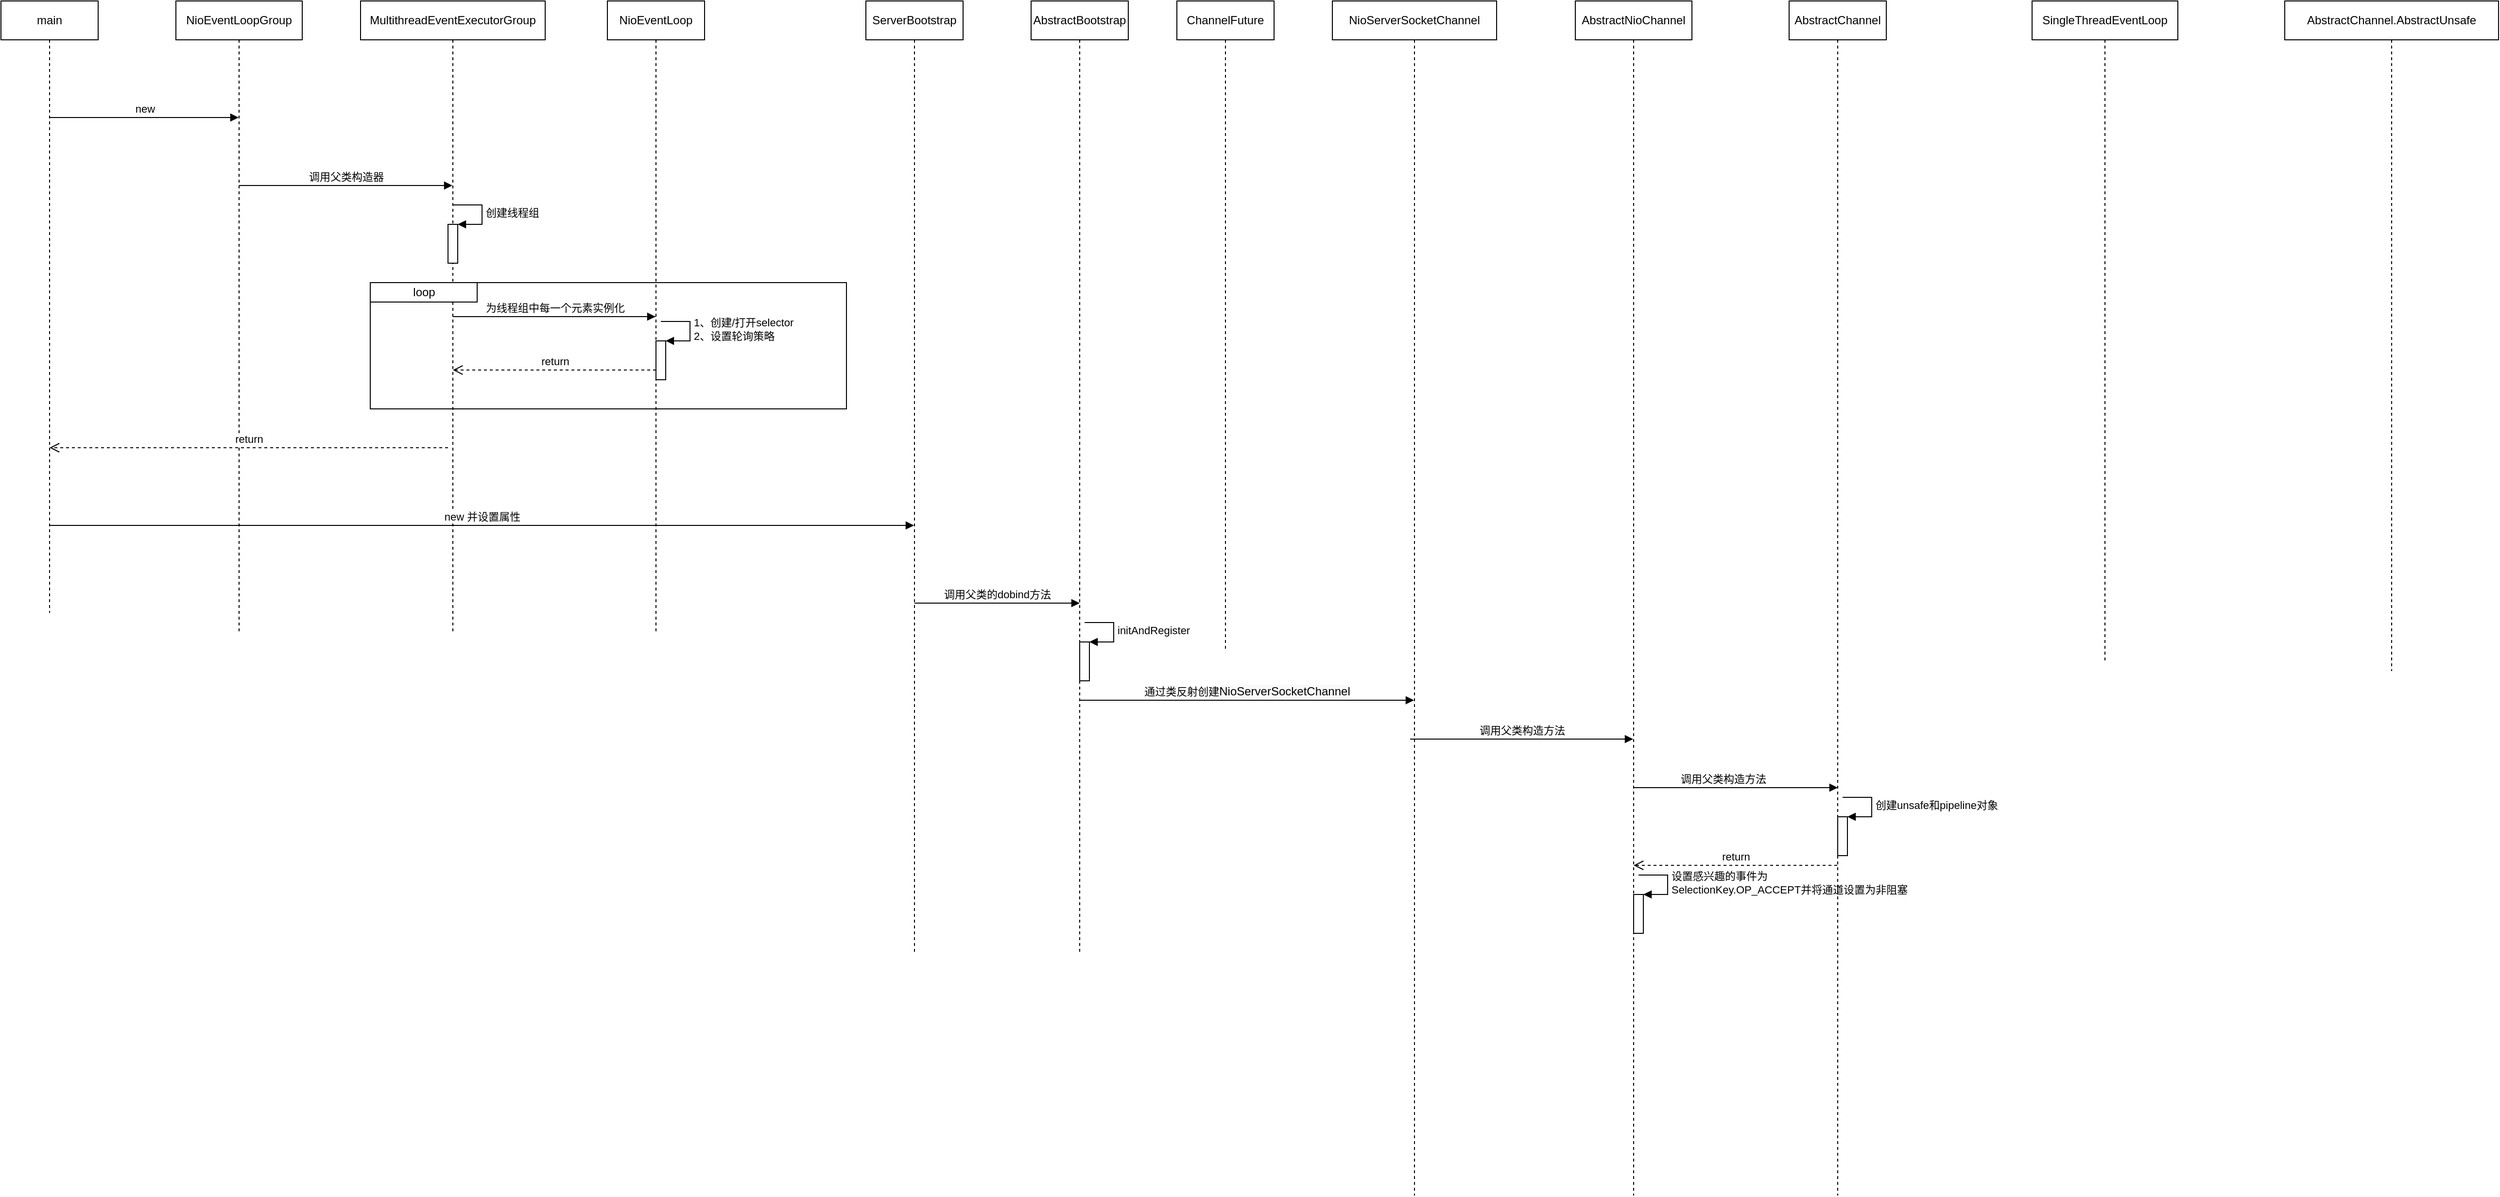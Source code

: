 <mxfile version="20.2.3" type="github" pages="3">
  <diagram id="tIxRO8xajf78YPQee-sz" name="server初始化流程">
    <mxGraphModel dx="2768" dy="1122" grid="1" gridSize="10" guides="1" tooltips="1" connect="1" arrows="1" fold="1" page="1" pageScale="1" pageWidth="827" pageHeight="1169" math="0" shadow="0">
      <root>
        <mxCell id="0" />
        <mxCell id="1" parent="0" />
        <mxCell id="Zc0WpYRjjQa7R1iuoixP-24" value="" style="verticalLabelPosition=bottom;verticalAlign=top;html=1;shape=mxgraph.basic.rect;fillColor2=none;strokeWidth=1;size=20;indent=5;labelBackgroundColor=#1A1A1A;" vertex="1" parent="1">
          <mxGeometry x="120" y="390" width="490" height="130" as="geometry" />
        </mxCell>
        <mxCell id="FBzr9HJSju0Ybb7Xefjj-1" value="main" style="shape=umlLifeline;perimeter=lifelinePerimeter;whiteSpace=wrap;html=1;container=1;collapsible=0;recursiveResize=0;outlineConnect=0;" vertex="1" parent="1">
          <mxGeometry x="-260" y="100" width="100" height="630" as="geometry" />
        </mxCell>
        <mxCell id="FBzr9HJSju0Ybb7Xefjj-2" value="NioEventLoopGroup" style="shape=umlLifeline;perimeter=lifelinePerimeter;whiteSpace=wrap;html=1;container=1;collapsible=0;recursiveResize=0;outlineConnect=0;" vertex="1" parent="1">
          <mxGeometry x="-80" y="100" width="130" height="650" as="geometry" />
        </mxCell>
        <mxCell id="Zc0WpYRjjQa7R1iuoixP-1" value="MultithreadEventExecutorGroup" style="shape=umlLifeline;perimeter=lifelinePerimeter;whiteSpace=wrap;html=1;container=1;collapsible=0;recursiveResize=0;outlineConnect=0;" vertex="1" parent="1">
          <mxGeometry x="110" y="100" width="190" height="650" as="geometry" />
        </mxCell>
        <mxCell id="Zc0WpYRjjQa7R1iuoixP-14" value="" style="html=1;points=[];perimeter=orthogonalPerimeter;labelBackgroundColor=#1A1A1A;" vertex="1" parent="Zc0WpYRjjQa7R1iuoixP-1">
          <mxGeometry x="90" y="230" width="10" height="40" as="geometry" />
        </mxCell>
        <mxCell id="Zc0WpYRjjQa7R1iuoixP-15" value="创建线程组" style="edgeStyle=orthogonalEdgeStyle;html=1;align=left;spacingLeft=2;endArrow=block;rounded=0;entryX=1;entryY=0;" edge="1" target="Zc0WpYRjjQa7R1iuoixP-14" parent="Zc0WpYRjjQa7R1iuoixP-1">
          <mxGeometry relative="1" as="geometry">
            <mxPoint x="95" y="210" as="sourcePoint" />
            <Array as="points">
              <mxPoint x="125" y="210" />
            </Array>
          </mxGeometry>
        </mxCell>
        <mxCell id="Zc0WpYRjjQa7R1iuoixP-26" value="loop" style="verticalLabelPosition=middle;verticalAlign=middle;html=1;shape=mxgraph.basic.rect;fillColor2=none;strokeWidth=1;size=20;indent=5;labelBackgroundColor=#FFFFFF;fontColor=#000000;labelPosition=center;align=center;" vertex="1" parent="Zc0WpYRjjQa7R1iuoixP-1">
          <mxGeometry x="10" y="290" width="110" height="20" as="geometry" />
        </mxCell>
        <mxCell id="Zc0WpYRjjQa7R1iuoixP-27" value="return" style="html=1;verticalAlign=bottom;endArrow=open;dashed=1;endSize=8;rounded=0;fontColor=#000000;" edge="1" parent="Zc0WpYRjjQa7R1iuoixP-1" target="FBzr9HJSju0Ybb7Xefjj-1">
          <mxGeometry relative="1" as="geometry">
            <mxPoint x="90" y="460" as="sourcePoint" />
            <mxPoint x="10" y="460" as="targetPoint" />
            <Array as="points">
              <mxPoint x="-60" y="460" />
            </Array>
          </mxGeometry>
        </mxCell>
        <mxCell id="Zc0WpYRjjQa7R1iuoixP-2" value="NioEventLoop" style="shape=umlLifeline;perimeter=lifelinePerimeter;whiteSpace=wrap;html=1;container=1;collapsible=0;recursiveResize=0;outlineConnect=0;" vertex="1" parent="1">
          <mxGeometry x="364" y="100" width="100" height="650" as="geometry" />
        </mxCell>
        <mxCell id="Zc0WpYRjjQa7R1iuoixP-20" value="" style="html=1;points=[];perimeter=orthogonalPerimeter;labelBackgroundColor=#1A1A1A;" vertex="1" parent="Zc0WpYRjjQa7R1iuoixP-2">
          <mxGeometry x="50" y="350" width="10" height="40" as="geometry" />
        </mxCell>
        <mxCell id="Zc0WpYRjjQa7R1iuoixP-21" value="1、创建/打开selector&lt;br&gt;2、设置轮询策略" style="edgeStyle=orthogonalEdgeStyle;html=1;align=left;spacingLeft=2;endArrow=block;rounded=0;entryX=1;entryY=0;" edge="1" target="Zc0WpYRjjQa7R1iuoixP-20" parent="Zc0WpYRjjQa7R1iuoixP-2">
          <mxGeometry relative="1" as="geometry">
            <mxPoint x="55" y="330" as="sourcePoint" />
            <Array as="points">
              <mxPoint x="85" y="330" />
            </Array>
          </mxGeometry>
        </mxCell>
        <mxCell id="Zc0WpYRjjQa7R1iuoixP-22" value="return" style="html=1;verticalAlign=bottom;endArrow=open;dashed=1;endSize=8;rounded=0;" edge="1" parent="Zc0WpYRjjQa7R1iuoixP-2" target="Zc0WpYRjjQa7R1iuoixP-1">
          <mxGeometry relative="1" as="geometry">
            <mxPoint x="50" y="380" as="sourcePoint" />
            <mxPoint x="-30" y="380" as="targetPoint" />
          </mxGeometry>
        </mxCell>
        <mxCell id="Zc0WpYRjjQa7R1iuoixP-4" value="ServerBootstrap" style="shape=umlLifeline;perimeter=lifelinePerimeter;whiteSpace=wrap;html=1;container=1;collapsible=0;recursiveResize=0;outlineConnect=0;" vertex="1" parent="1">
          <mxGeometry x="630" y="100" width="100" height="980" as="geometry" />
        </mxCell>
        <mxCell id="Zc0WpYRjjQa7R1iuoixP-5" value="ChannelFuture" style="shape=umlLifeline;perimeter=lifelinePerimeter;whiteSpace=wrap;html=1;container=1;collapsible=0;recursiveResize=0;outlineConnect=0;" vertex="1" parent="1">
          <mxGeometry x="950" y="100" width="100" height="670" as="geometry" />
        </mxCell>
        <mxCell id="Zc0WpYRjjQa7R1iuoixP-6" value="NioServerSocketChannel" style="shape=umlLifeline;perimeter=lifelinePerimeter;whiteSpace=wrap;html=1;container=1;collapsible=0;recursiveResize=0;outlineConnect=0;" vertex="1" parent="1">
          <mxGeometry x="1110" y="100" width="169" height="1230" as="geometry" />
        </mxCell>
        <mxCell id="Zc0WpYRjjQa7R1iuoixP-34" value="调用父类构造方法" style="html=1;verticalAlign=bottom;endArrow=block;rounded=0;" edge="1" parent="Zc0WpYRjjQa7R1iuoixP-6" target="Zc0WpYRjjQa7R1iuoixP-7">
          <mxGeometry width="80" relative="1" as="geometry">
            <mxPoint x="80" y="760" as="sourcePoint" />
            <mxPoint x="160" y="760" as="targetPoint" />
          </mxGeometry>
        </mxCell>
        <mxCell id="Zc0WpYRjjQa7R1iuoixP-7" value="AbstractNioChannel" style="shape=umlLifeline;perimeter=lifelinePerimeter;whiteSpace=wrap;html=1;container=1;collapsible=0;recursiveResize=0;outlineConnect=0;" vertex="1" parent="1">
          <mxGeometry x="1360" y="100" width="120" height="1230" as="geometry" />
        </mxCell>
        <mxCell id="Zc0WpYRjjQa7R1iuoixP-38" value="return" style="html=1;verticalAlign=bottom;endArrow=open;dashed=1;endSize=8;rounded=0;fontColor=#000000;" edge="1" parent="Zc0WpYRjjQa7R1iuoixP-7" source="Zc0WpYRjjQa7R1iuoixP-8">
          <mxGeometry relative="1" as="geometry">
            <mxPoint x="140" y="890" as="sourcePoint" />
            <mxPoint x="60" y="890" as="targetPoint" />
          </mxGeometry>
        </mxCell>
        <mxCell id="Zc0WpYRjjQa7R1iuoixP-39" value="" style="html=1;points=[];perimeter=orthogonalPerimeter;labelBackgroundColor=#1A1A1A;" vertex="1" parent="Zc0WpYRjjQa7R1iuoixP-7">
          <mxGeometry x="60" y="920" width="10" height="40" as="geometry" />
        </mxCell>
        <mxCell id="Zc0WpYRjjQa7R1iuoixP-40" value="设置感兴趣的事件为&lt;br&gt;SelectionKey.OP_ACCEPT并将通道设置为非阻塞" style="edgeStyle=orthogonalEdgeStyle;html=1;align=left;spacingLeft=2;endArrow=block;rounded=0;entryX=1;entryY=0;" edge="1" target="Zc0WpYRjjQa7R1iuoixP-39" parent="Zc0WpYRjjQa7R1iuoixP-7">
          <mxGeometry relative="1" as="geometry">
            <mxPoint x="65" y="900" as="sourcePoint" />
            <Array as="points">
              <mxPoint x="95" y="900" />
            </Array>
          </mxGeometry>
        </mxCell>
        <mxCell id="Zc0WpYRjjQa7R1iuoixP-8" value="AbstractChannel" style="shape=umlLifeline;perimeter=lifelinePerimeter;whiteSpace=wrap;html=1;container=1;collapsible=0;recursiveResize=0;outlineConnect=0;" vertex="1" parent="1">
          <mxGeometry x="1580" y="100" width="100" height="1230" as="geometry" />
        </mxCell>
        <mxCell id="Zc0WpYRjjQa7R1iuoixP-35" value="调用父类构造方法" style="html=1;verticalAlign=bottom;endArrow=block;rounded=0;" edge="1" parent="Zc0WpYRjjQa7R1iuoixP-8" source="Zc0WpYRjjQa7R1iuoixP-7">
          <mxGeometry x="-0.129" width="80" relative="1" as="geometry">
            <mxPoint x="-150" y="810" as="sourcePoint" />
            <mxPoint x="50" y="810" as="targetPoint" />
            <mxPoint as="offset" />
          </mxGeometry>
        </mxCell>
        <mxCell id="Zc0WpYRjjQa7R1iuoixP-36" value="" style="html=1;points=[];perimeter=orthogonalPerimeter;labelBackgroundColor=#1A1A1A;" vertex="1" parent="Zc0WpYRjjQa7R1iuoixP-8">
          <mxGeometry x="50" y="840" width="10" height="40" as="geometry" />
        </mxCell>
        <mxCell id="Zc0WpYRjjQa7R1iuoixP-37" value="创建unsafe和pipeline对象" style="edgeStyle=orthogonalEdgeStyle;html=1;align=left;spacingLeft=2;endArrow=block;rounded=0;entryX=1;entryY=0;" edge="1" target="Zc0WpYRjjQa7R1iuoixP-36" parent="Zc0WpYRjjQa7R1iuoixP-8">
          <mxGeometry relative="1" as="geometry">
            <mxPoint x="55" y="820" as="sourcePoint" />
            <Array as="points">
              <mxPoint x="85" y="820" />
            </Array>
          </mxGeometry>
        </mxCell>
        <mxCell id="Zc0WpYRjjQa7R1iuoixP-9" value="SingleThreadEventLoop" style="shape=umlLifeline;perimeter=lifelinePerimeter;whiteSpace=wrap;html=1;container=1;collapsible=0;recursiveResize=0;outlineConnect=0;" vertex="1" parent="1">
          <mxGeometry x="1830" y="100" width="150" height="680" as="geometry" />
        </mxCell>
        <mxCell id="Zc0WpYRjjQa7R1iuoixP-10" value="AbstractChannel.AbstractUnsafe" style="shape=umlLifeline;perimeter=lifelinePerimeter;whiteSpace=wrap;html=1;container=1;collapsible=0;recursiveResize=0;outlineConnect=0;" vertex="1" parent="1">
          <mxGeometry x="2090" y="100" width="220" height="690" as="geometry" />
        </mxCell>
        <mxCell id="Zc0WpYRjjQa7R1iuoixP-12" value="new" style="html=1;verticalAlign=bottom;endArrow=block;rounded=0;" edge="1" parent="1" source="FBzr9HJSju0Ybb7Xefjj-1" target="FBzr9HJSju0Ybb7Xefjj-2">
          <mxGeometry width="80" relative="1" as="geometry">
            <mxPoint x="-190" y="200" as="sourcePoint" />
            <mxPoint x="80" y="350" as="targetPoint" />
            <Array as="points">
              <mxPoint x="-180" y="220" />
            </Array>
          </mxGeometry>
        </mxCell>
        <mxCell id="Zc0WpYRjjQa7R1iuoixP-13" value="调用父类构造器" style="html=1;verticalAlign=bottom;endArrow=block;rounded=0;" edge="1" parent="1" source="FBzr9HJSju0Ybb7Xefjj-2" target="Zc0WpYRjjQa7R1iuoixP-1">
          <mxGeometry width="80" relative="1" as="geometry">
            <mxPoint x="20" y="350" as="sourcePoint" />
            <mxPoint x="80" y="350" as="targetPoint" />
            <Array as="points">
              <mxPoint x="80" y="290" />
            </Array>
          </mxGeometry>
        </mxCell>
        <mxCell id="Zc0WpYRjjQa7R1iuoixP-16" value="为线程组中每一个元素实例化" style="html=1;verticalAlign=bottom;endArrow=block;rounded=0;startArrow=none;" edge="1" parent="1" source="Zc0WpYRjjQa7R1iuoixP-1" target="Zc0WpYRjjQa7R1iuoixP-2">
          <mxGeometry width="80" relative="1" as="geometry">
            <mxPoint x="536.7" y="890" as="sourcePoint" />
            <mxPoint x="220" y="450" as="targetPoint" />
          </mxGeometry>
        </mxCell>
        <mxCell id="Zc0WpYRjjQa7R1iuoixP-18" value="" style="html=1;verticalAlign=bottom;endArrow=none;rounded=0;" edge="1" parent="1" source="Zc0WpYRjjQa7R1iuoixP-1" target="Zc0WpYRjjQa7R1iuoixP-2">
          <mxGeometry width="80" relative="1" as="geometry">
            <mxPoint x="209.5" y="425" as="sourcePoint" />
            <mxPoint x="530.85" y="890" as="targetPoint" />
          </mxGeometry>
        </mxCell>
        <mxCell id="Zc0WpYRjjQa7R1iuoixP-28" value="new 并设置属性" style="html=1;verticalAlign=bottom;endArrow=block;rounded=0;" edge="1" parent="1" source="FBzr9HJSju0Ybb7Xefjj-1" target="Zc0WpYRjjQa7R1iuoixP-4">
          <mxGeometry width="80" relative="1" as="geometry">
            <mxPoint x="360" y="860" as="sourcePoint" />
            <mxPoint x="580" y="540" as="targetPoint" />
            <Array as="points">
              <mxPoint x="500" y="640" />
            </Array>
          </mxGeometry>
        </mxCell>
        <mxCell id="Zc0WpYRjjQa7R1iuoixP-29" value="AbstractBootstrap" style="shape=umlLifeline;perimeter=lifelinePerimeter;whiteSpace=wrap;html=1;container=1;collapsible=0;recursiveResize=0;outlineConnect=0;" vertex="1" parent="1">
          <mxGeometry x="800" y="100" width="100" height="980" as="geometry" />
        </mxCell>
        <mxCell id="Zc0WpYRjjQa7R1iuoixP-30" value="调用父类的dobind方法" style="html=1;verticalAlign=bottom;endArrow=block;rounded=0;" edge="1" parent="Zc0WpYRjjQa7R1iuoixP-29" source="Zc0WpYRjjQa7R1iuoixP-4">
          <mxGeometry width="80" relative="1" as="geometry">
            <mxPoint x="-30" y="620" as="sourcePoint" />
            <mxPoint x="50" y="620" as="targetPoint" />
          </mxGeometry>
        </mxCell>
        <mxCell id="Zc0WpYRjjQa7R1iuoixP-31" value="" style="html=1;points=[];perimeter=orthogonalPerimeter;labelBackgroundColor=#1A1A1A;" vertex="1" parent="Zc0WpYRjjQa7R1iuoixP-29">
          <mxGeometry x="50" y="660" width="10" height="40" as="geometry" />
        </mxCell>
        <mxCell id="Zc0WpYRjjQa7R1iuoixP-32" value="initAndRegister" style="edgeStyle=orthogonalEdgeStyle;html=1;align=left;spacingLeft=2;endArrow=block;rounded=0;entryX=1;entryY=0;" edge="1" target="Zc0WpYRjjQa7R1iuoixP-31" parent="Zc0WpYRjjQa7R1iuoixP-29">
          <mxGeometry relative="1" as="geometry">
            <mxPoint x="55" y="640" as="sourcePoint" />
            <Array as="points">
              <mxPoint x="85" y="640" />
            </Array>
          </mxGeometry>
        </mxCell>
        <mxCell id="Zc0WpYRjjQa7R1iuoixP-33" value="通过类反射创建&lt;span style=&quot;font-size: 12px; background-color: rgb(248, 249, 250);&quot;&gt;NioServerSocketChannel&lt;/span&gt;" style="html=1;verticalAlign=bottom;endArrow=block;rounded=0;" edge="1" parent="1" source="Zc0WpYRjjQa7R1iuoixP-29" target="Zc0WpYRjjQa7R1iuoixP-6">
          <mxGeometry width="80" relative="1" as="geometry">
            <mxPoint x="850" y="880" as="sourcePoint" />
            <mxPoint x="1050" y="870" as="targetPoint" />
            <Array as="points">
              <mxPoint x="940" y="820" />
            </Array>
          </mxGeometry>
        </mxCell>
      </root>
    </mxGraphModel>
  </diagram>
  <diagram id="C_GjFuJY2KlmzBEu09hV" name="第 2 页">
    <mxGraphModel dx="1941" dy="1122" grid="1" gridSize="10" guides="1" tooltips="1" connect="1" arrows="1" fold="1" page="1" pageScale="1" pageWidth="827" pageHeight="1169" math="0" shadow="0">
      <root>
        <mxCell id="0" />
        <mxCell id="1" parent="0" />
      </root>
    </mxGraphModel>
  </diagram>
  <diagram id="HSvUeVJYrhFgCNKYpJXA" name="pipeline">
    <mxGraphModel dx="1941" dy="1122" grid="1" gridSize="10" guides="1" tooltips="1" connect="1" arrows="1" fold="1" page="1" pageScale="1" pageWidth="827" pageHeight="1169" math="0" shadow="0">
      <root>
        <mxCell id="0" />
        <mxCell id="1" parent="0" />
        <mxCell id="zL_AtWtQ_RpCjJFN_FTW-1" value="HeadContext" style="rounded=0;whiteSpace=wrap;html=1;labelBackgroundColor=#FFFFFF;fontColor=#000000;labelPosition=center;verticalLabelPosition=middle;align=left;verticalAlign=top;" vertex="1" parent="1">
          <mxGeometry x="30" y="390" width="200" height="90" as="geometry" />
        </mxCell>
        <mxCell id="zL_AtWtQ_RpCjJFN_FTW-2" value="" style="whiteSpace=wrap;html=1;labelBackgroundColor=#FFFFFF;fontColor=#000000;" vertex="1" parent="1">
          <mxGeometry x="360" y="390" width="230" height="90" as="geometry" />
        </mxCell>
        <mxCell id="zL_AtWtQ_RpCjJFN_FTW-3" value="TailContext" style="whiteSpace=wrap;html=1;labelBackgroundColor=#FFFFFF;fontColor=#000000;align=left;labelPosition=center;verticalLabelPosition=middle;verticalAlign=top;" vertex="1" parent="1">
          <mxGeometry x="710" y="400" width="200" height="80" as="geometry" />
        </mxCell>
        <mxCell id="zL_AtWtQ_RpCjJFN_FTW-4" value="handler" style="whiteSpace=wrap;html=1;labelBackgroundColor=#FFFFFF;fontColor=#000000;" vertex="1" parent="1">
          <mxGeometry x="755" y="422.5" width="110" height="40" as="geometry" />
        </mxCell>
        <mxCell id="zL_AtWtQ_RpCjJFN_FTW-6" value="handler" style="whiteSpace=wrap;html=1;labelBackgroundColor=#FFFFFF;fontColor=#000000;" vertex="1" parent="1">
          <mxGeometry x="414" y="415" width="110" height="40" as="geometry" />
        </mxCell>
        <mxCell id="zL_AtWtQ_RpCjJFN_FTW-7" value="handler" style="whiteSpace=wrap;html=1;labelBackgroundColor=#FFFFFF;fontColor=#000000;" vertex="1" parent="1">
          <mxGeometry x="75" y="420" width="110" height="40" as="geometry" />
        </mxCell>
        <mxCell id="zL_AtWtQ_RpCjJFN_FTW-8" value="" style="endArrow=classic;html=1;rounded=0;fontColor=#000000;exitX=1;exitY=0.356;exitDx=0;exitDy=0;exitPerimeter=0;entryX=-0.013;entryY=0.367;entryDx=0;entryDy=0;entryPerimeter=0;" edge="1" parent="1" source="zL_AtWtQ_RpCjJFN_FTW-1" target="zL_AtWtQ_RpCjJFN_FTW-2">
          <mxGeometry width="50" height="50" relative="1" as="geometry">
            <mxPoint x="390" y="600" as="sourcePoint" />
            <mxPoint x="440" y="550" as="targetPoint" />
          </mxGeometry>
        </mxCell>
        <mxCell id="zL_AtWtQ_RpCjJFN_FTW-9" value="" style="endArrow=classic;html=1;rounded=0;fontColor=#000000;exitX=1;exitY=0.356;exitDx=0;exitDy=0;exitPerimeter=0;entryX=0;entryY=0.25;entryDx=0;entryDy=0;" edge="1" parent="1" target="zL_AtWtQ_RpCjJFN_FTW-3">
          <mxGeometry width="50" height="50" relative="1" as="geometry">
            <mxPoint x="590" y="420.0" as="sourcePoint" />
            <mxPoint x="717.01" y="420.99" as="targetPoint" />
          </mxGeometry>
        </mxCell>
        <mxCell id="zL_AtWtQ_RpCjJFN_FTW-10" value="" style="endArrow=classic;html=1;rounded=0;fontColor=#000000;exitX=0;exitY=0.689;exitDx=0;exitDy=0;exitPerimeter=0;entryX=1.005;entryY=0.689;entryDx=0;entryDy=0;entryPerimeter=0;" edge="1" parent="1" source="zL_AtWtQ_RpCjJFN_FTW-2" target="zL_AtWtQ_RpCjJFN_FTW-1">
          <mxGeometry width="50" height="50" relative="1" as="geometry">
            <mxPoint x="250" y="442.04" as="sourcePoint" />
            <mxPoint x="377.01" y="443.03" as="targetPoint" />
          </mxGeometry>
        </mxCell>
        <mxCell id="zL_AtWtQ_RpCjJFN_FTW-11" value="" style="endArrow=classic;html=1;rounded=0;fontColor=#000000;exitX=-0.015;exitY=0.667;exitDx=0;exitDy=0;exitPerimeter=0;entryX=1.004;entryY=0.667;entryDx=0;entryDy=0;entryPerimeter=0;" edge="1" parent="1" source="zL_AtWtQ_RpCjJFN_FTW-3" target="zL_AtWtQ_RpCjJFN_FTW-2">
          <mxGeometry width="50" height="50" relative="1" as="geometry">
            <mxPoint x="590" y="584" as="sourcePoint" />
            <mxPoint x="717.01" y="584.99" as="targetPoint" />
          </mxGeometry>
        </mxCell>
      </root>
    </mxGraphModel>
  </diagram>
</mxfile>
